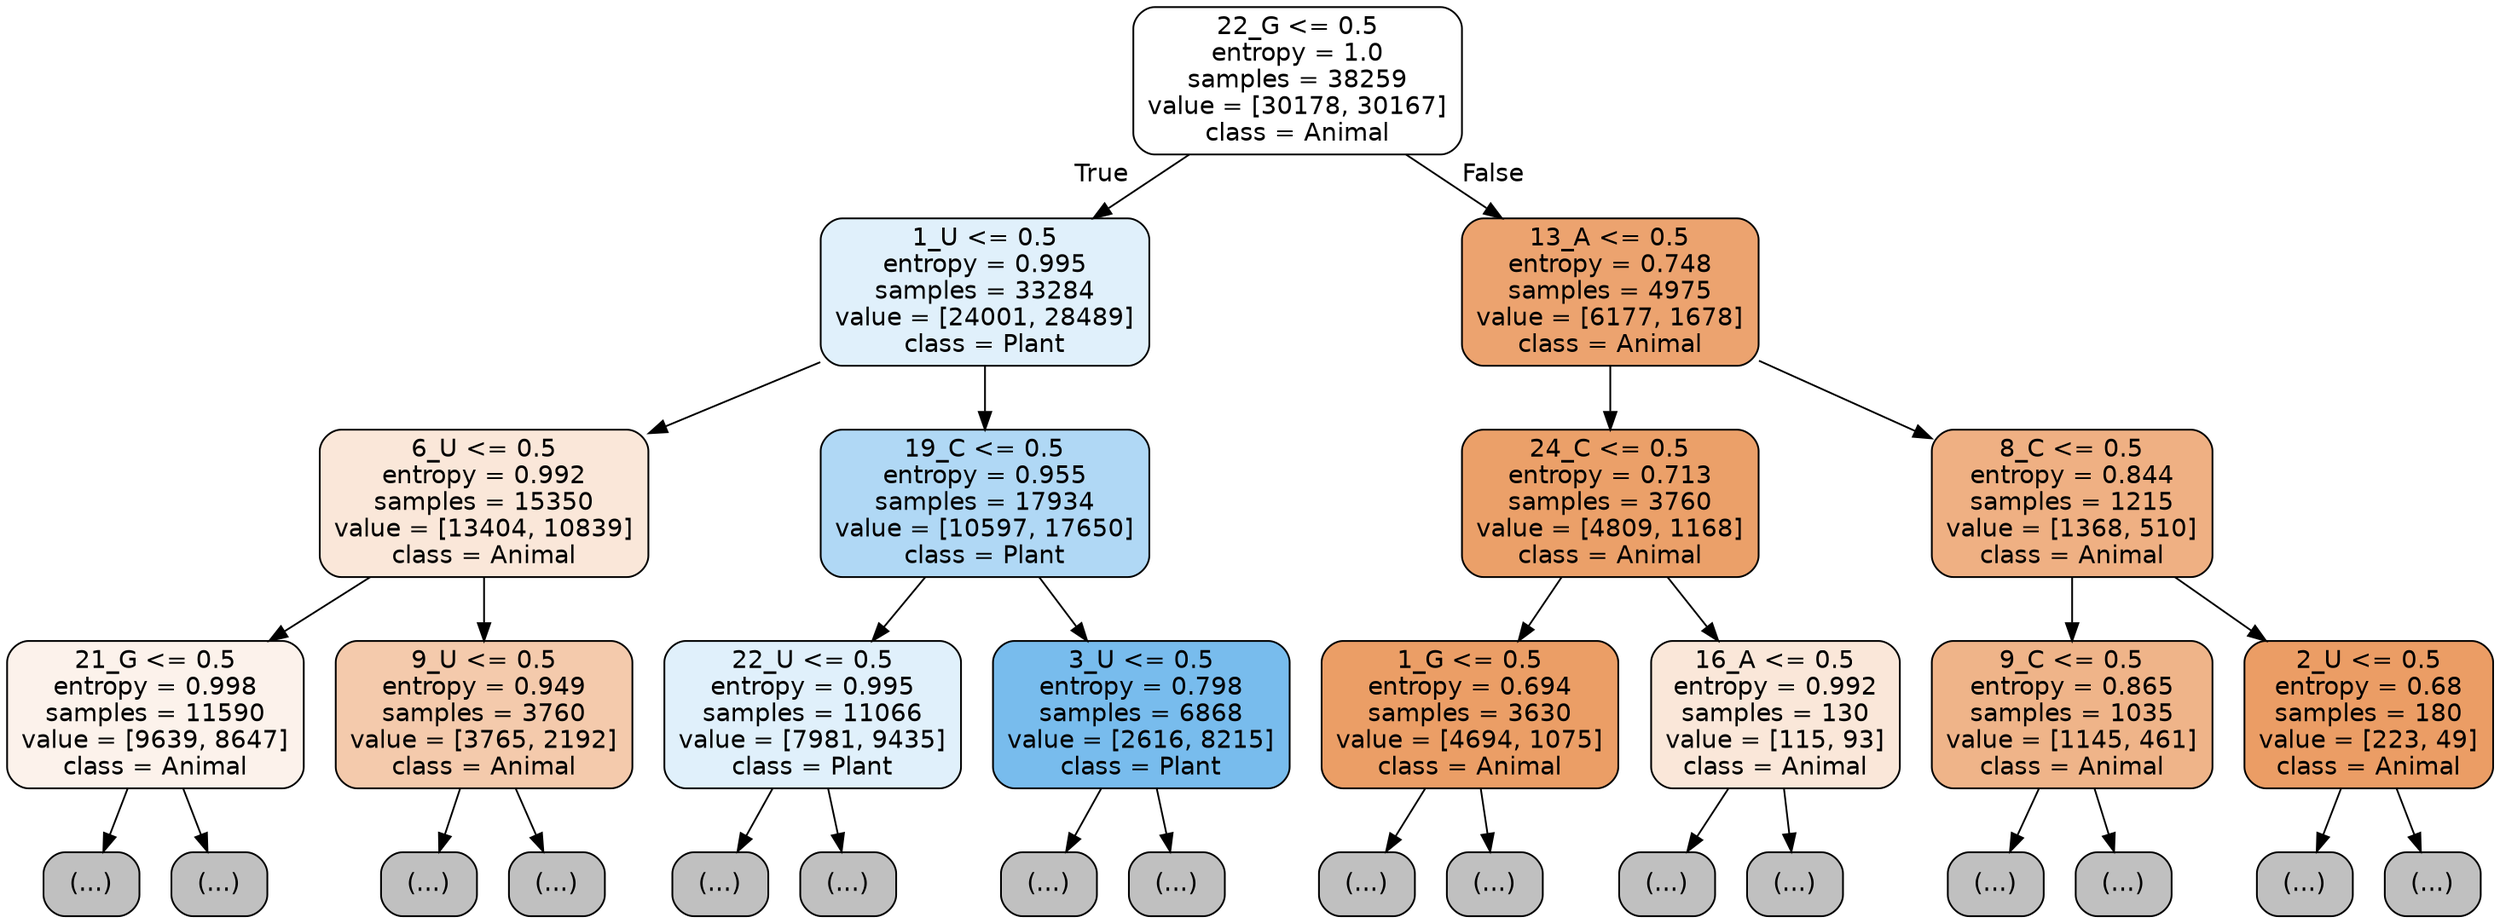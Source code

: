 digraph Tree {
node [shape=box, style="filled, rounded", color="black", fontname="helvetica"] ;
edge [fontname="helvetica"] ;
0 [label="22_G <= 0.5\nentropy = 1.0\nsamples = 38259\nvalue = [30178, 30167]\nclass = Animal", fillcolor="#ffffff"] ;
1 [label="1_U <= 0.5\nentropy = 0.995\nsamples = 33284\nvalue = [24001, 28489]\nclass = Plant", fillcolor="#e0f0fb"] ;
0 -> 1 [labeldistance=2.5, labelangle=45, headlabel="True"] ;
2 [label="6_U <= 0.5\nentropy = 0.992\nsamples = 15350\nvalue = [13404, 10839]\nclass = Animal", fillcolor="#fae7d9"] ;
1 -> 2 ;
3 [label="21_G <= 0.5\nentropy = 0.998\nsamples = 11590\nvalue = [9639, 8647]\nclass = Animal", fillcolor="#fcf2eb"] ;
2 -> 3 ;
4 [label="(...)", fillcolor="#C0C0C0"] ;
3 -> 4 ;
4815 [label="(...)", fillcolor="#C0C0C0"] ;
3 -> 4815 ;
6132 [label="9_U <= 0.5\nentropy = 0.949\nsamples = 3760\nvalue = [3765, 2192]\nclass = Animal", fillcolor="#f4caac"] ;
2 -> 6132 ;
6133 [label="(...)", fillcolor="#C0C0C0"] ;
6132 -> 6133 ;
7842 [label="(...)", fillcolor="#C0C0C0"] ;
6132 -> 7842 ;
8527 [label="19_C <= 0.5\nentropy = 0.955\nsamples = 17934\nvalue = [10597, 17650]\nclass = Plant", fillcolor="#b0d8f5"] ;
1 -> 8527 ;
8528 [label="22_U <= 0.5\nentropy = 0.995\nsamples = 11066\nvalue = [7981, 9435]\nclass = Plant", fillcolor="#e0f0fb"] ;
8527 -> 8528 ;
8529 [label="(...)", fillcolor="#C0C0C0"] ;
8528 -> 8529 ;
12508 [label="(...)", fillcolor="#C0C0C0"] ;
8528 -> 12508 ;
13151 [label="3_U <= 0.5\nentropy = 0.798\nsamples = 6868\nvalue = [2616, 8215]\nclass = Plant", fillcolor="#78bced"] ;
8527 -> 13151 ;
13152 [label="(...)", fillcolor="#C0C0C0"] ;
13151 -> 13152 ;
14353 [label="(...)", fillcolor="#C0C0C0"] ;
13151 -> 14353 ;
14782 [label="13_A <= 0.5\nentropy = 0.748\nsamples = 4975\nvalue = [6177, 1678]\nclass = Animal", fillcolor="#eca36f"] ;
0 -> 14782 [labeldistance=2.5, labelangle=-45, headlabel="False"] ;
14783 [label="24_C <= 0.5\nentropy = 0.713\nsamples = 3760\nvalue = [4809, 1168]\nclass = Animal", fillcolor="#eba069"] ;
14782 -> 14783 ;
14784 [label="1_G <= 0.5\nentropy = 0.694\nsamples = 3630\nvalue = [4694, 1075]\nclass = Animal", fillcolor="#eb9e66"] ;
14783 -> 14784 ;
14785 [label="(...)", fillcolor="#C0C0C0"] ;
14784 -> 14785 ;
15864 [label="(...)", fillcolor="#C0C0C0"] ;
14784 -> 15864 ;
16075 [label="16_A <= 0.5\nentropy = 0.992\nsamples = 130\nvalue = [115, 93]\nclass = Animal", fillcolor="#fae7d9"] ;
14783 -> 16075 ;
16076 [label="(...)", fillcolor="#C0C0C0"] ;
16075 -> 16076 ;
16157 [label="(...)", fillcolor="#C0C0C0"] ;
16075 -> 16157 ;
16174 [label="8_C <= 0.5\nentropy = 0.844\nsamples = 1215\nvalue = [1368, 510]\nclass = Animal", fillcolor="#efb083"] ;
14782 -> 16174 ;
16175 [label="9_C <= 0.5\nentropy = 0.865\nsamples = 1035\nvalue = [1145, 461]\nclass = Animal", fillcolor="#efb489"] ;
16174 -> 16175 ;
16176 [label="(...)", fillcolor="#C0C0C0"] ;
16175 -> 16176 ;
16541 [label="(...)", fillcolor="#C0C0C0"] ;
16175 -> 16541 ;
16606 [label="2_U <= 0.5\nentropy = 0.68\nsamples = 180\nvalue = [223, 49]\nclass = Animal", fillcolor="#eb9d65"] ;
16174 -> 16606 ;
16607 [label="(...)", fillcolor="#C0C0C0"] ;
16606 -> 16607 ;
16654 [label="(...)", fillcolor="#C0C0C0"] ;
16606 -> 16654 ;
}